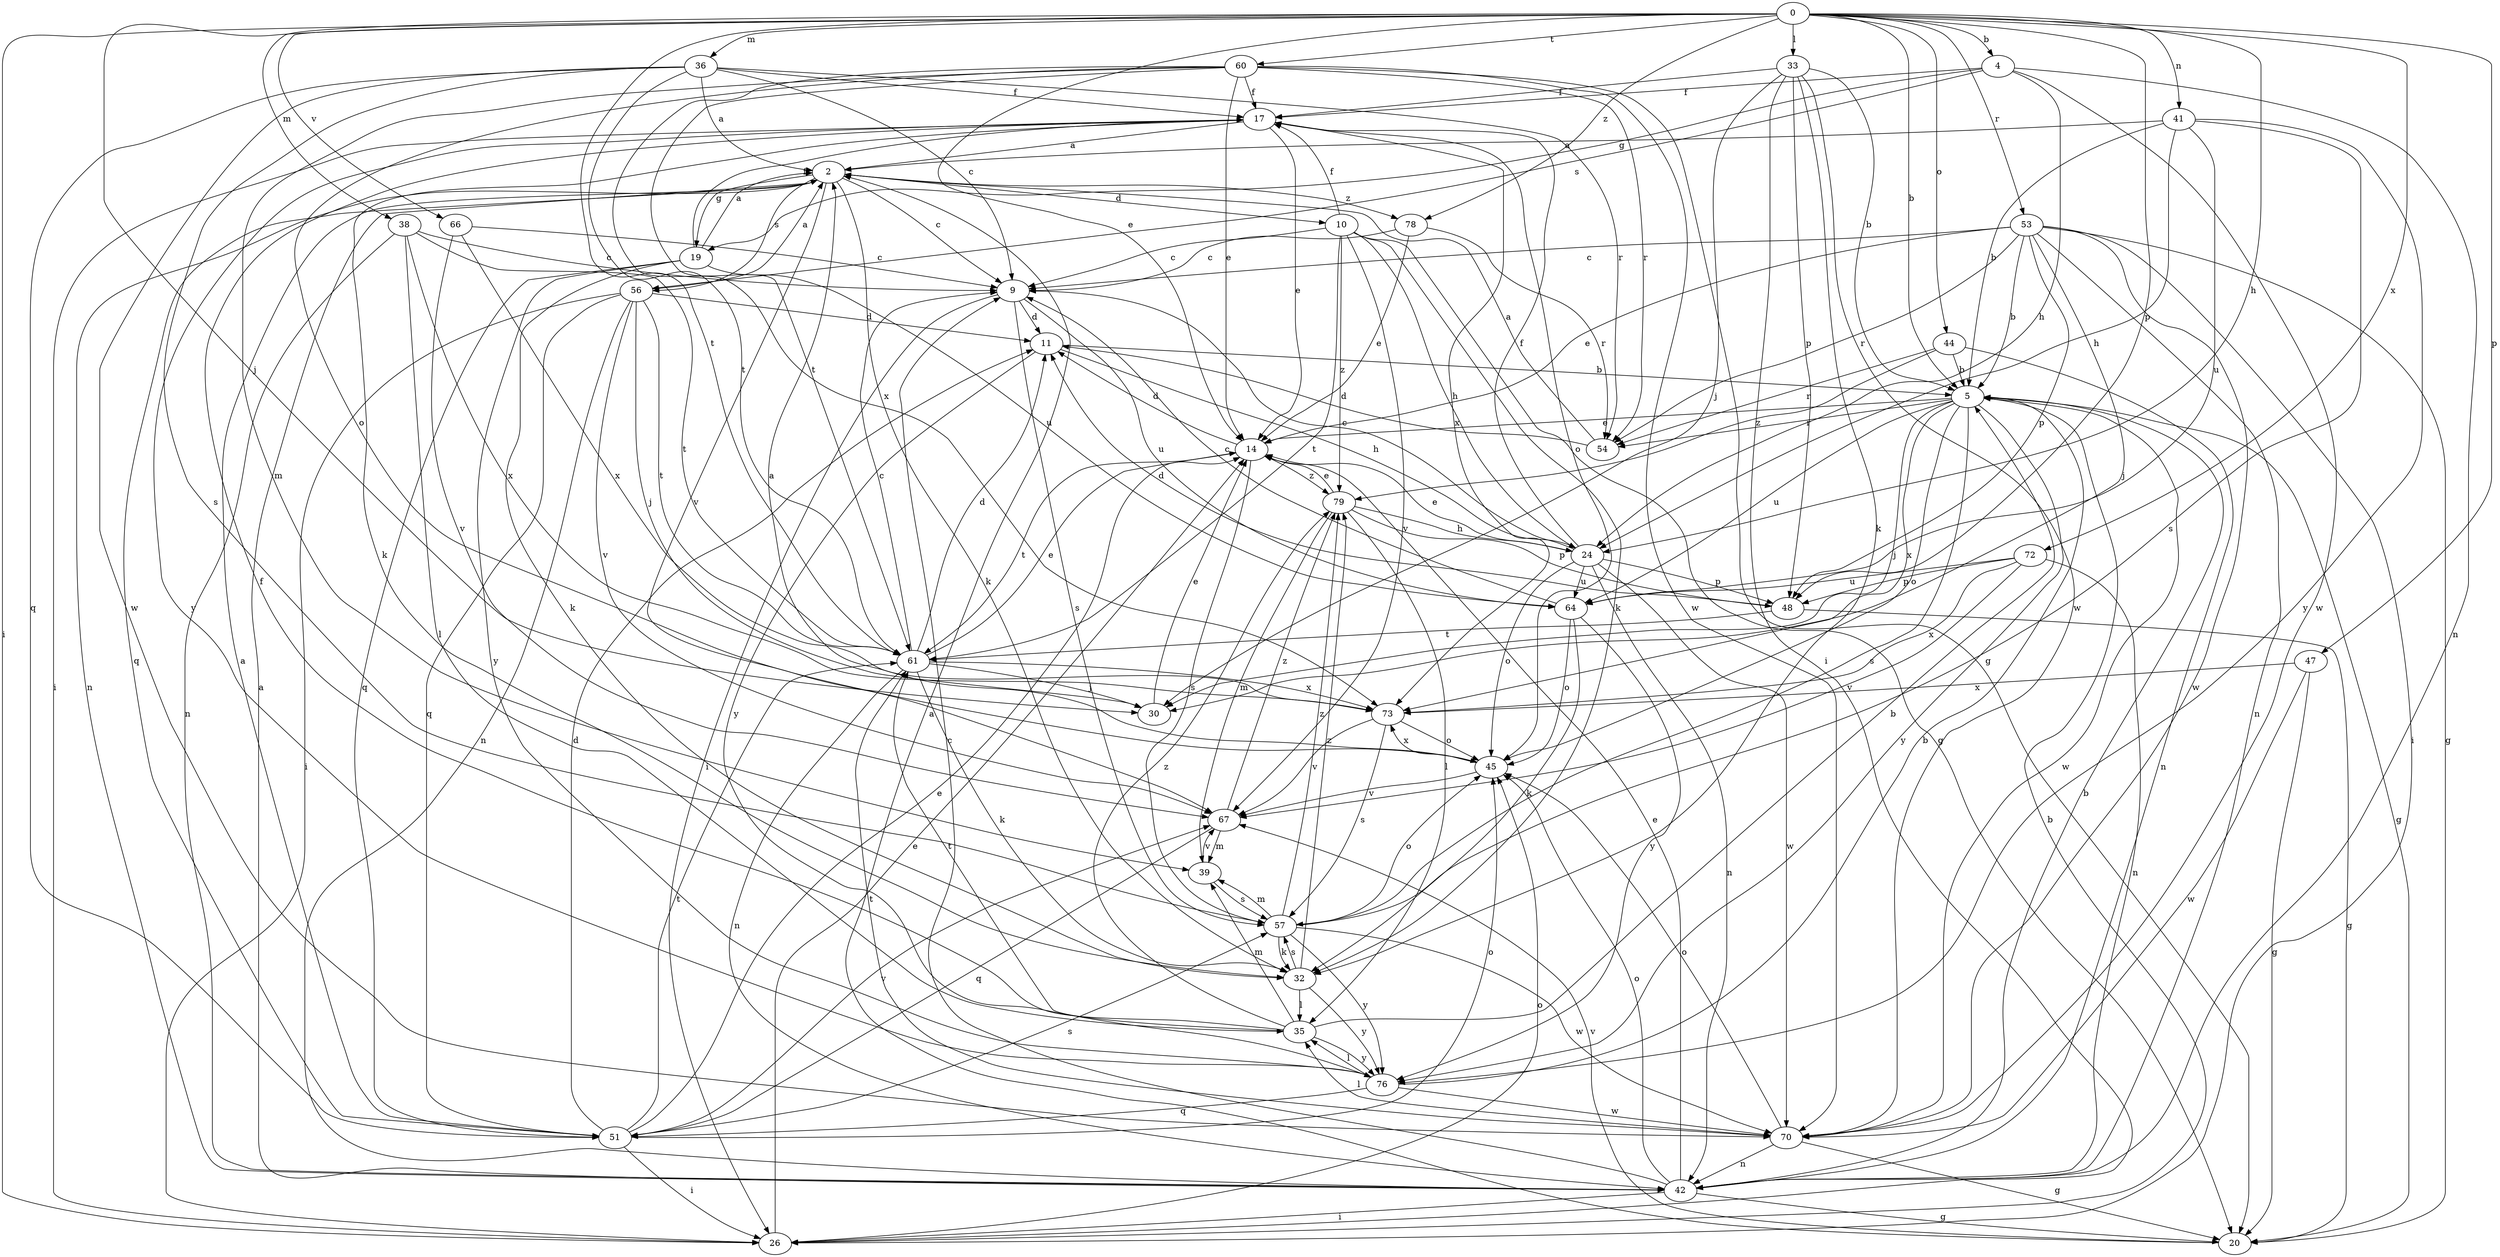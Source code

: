 strict digraph  {
0;
2;
4;
5;
9;
10;
11;
14;
17;
19;
20;
24;
26;
30;
32;
33;
35;
36;
38;
39;
41;
42;
44;
45;
47;
48;
51;
53;
54;
56;
57;
60;
61;
64;
66;
67;
70;
72;
73;
76;
78;
79;
0 -> 4  [label=b];
0 -> 5  [label=b];
0 -> 14  [label=e];
0 -> 24  [label=h];
0 -> 26  [label=i];
0 -> 30  [label=j];
0 -> 33  [label=l];
0 -> 36  [label=m];
0 -> 38  [label=m];
0 -> 41  [label=n];
0 -> 44  [label=o];
0 -> 47  [label=p];
0 -> 48  [label=p];
0 -> 53  [label=r];
0 -> 60  [label=t];
0 -> 61  [label=t];
0 -> 66  [label=v];
0 -> 72  [label=x];
0 -> 78  [label=z];
2 -> 9  [label=c];
2 -> 10  [label=d];
2 -> 19  [label=g];
2 -> 32  [label=k];
2 -> 42  [label=n];
2 -> 51  [label=q];
2 -> 56  [label=s];
2 -> 67  [label=v];
2 -> 78  [label=z];
4 -> 17  [label=f];
4 -> 19  [label=g];
4 -> 24  [label=h];
4 -> 42  [label=n];
4 -> 56  [label=s];
4 -> 70  [label=w];
5 -> 14  [label=e];
5 -> 20  [label=g];
5 -> 30  [label=j];
5 -> 45  [label=o];
5 -> 54  [label=r];
5 -> 57  [label=s];
5 -> 64  [label=u];
5 -> 70  [label=w];
5 -> 73  [label=x];
5 -> 76  [label=y];
9 -> 11  [label=d];
9 -> 26  [label=i];
9 -> 57  [label=s];
9 -> 64  [label=u];
10 -> 9  [label=c];
10 -> 17  [label=f];
10 -> 20  [label=g];
10 -> 24  [label=h];
10 -> 32  [label=k];
10 -> 61  [label=t];
10 -> 67  [label=v];
10 -> 79  [label=z];
11 -> 5  [label=b];
11 -> 24  [label=h];
11 -> 76  [label=y];
14 -> 11  [label=d];
14 -> 57  [label=s];
14 -> 61  [label=t];
14 -> 79  [label=z];
17 -> 2  [label=a];
17 -> 14  [label=e];
17 -> 26  [label=i];
17 -> 32  [label=k];
17 -> 45  [label=o];
17 -> 73  [label=x];
17 -> 76  [label=y];
19 -> 2  [label=a];
19 -> 17  [label=f];
19 -> 32  [label=k];
19 -> 51  [label=q];
19 -> 64  [label=u];
19 -> 76  [label=y];
20 -> 2  [label=a];
20 -> 67  [label=v];
24 -> 9  [label=c];
24 -> 14  [label=e];
24 -> 17  [label=f];
24 -> 42  [label=n];
24 -> 45  [label=o];
24 -> 48  [label=p];
24 -> 64  [label=u];
24 -> 70  [label=w];
26 -> 5  [label=b];
26 -> 14  [label=e];
26 -> 45  [label=o];
30 -> 14  [label=e];
32 -> 35  [label=l];
32 -> 57  [label=s];
32 -> 76  [label=y];
32 -> 79  [label=z];
33 -> 5  [label=b];
33 -> 17  [label=f];
33 -> 26  [label=i];
33 -> 30  [label=j];
33 -> 32  [label=k];
33 -> 48  [label=p];
33 -> 70  [label=w];
35 -> 5  [label=b];
35 -> 17  [label=f];
35 -> 39  [label=m];
35 -> 61  [label=t];
35 -> 76  [label=y];
35 -> 79  [label=z];
36 -> 2  [label=a];
36 -> 9  [label=c];
36 -> 17  [label=f];
36 -> 51  [label=q];
36 -> 54  [label=r];
36 -> 57  [label=s];
36 -> 61  [label=t];
36 -> 70  [label=w];
38 -> 9  [label=c];
38 -> 35  [label=l];
38 -> 42  [label=n];
38 -> 61  [label=t];
38 -> 73  [label=x];
39 -> 57  [label=s];
39 -> 67  [label=v];
41 -> 2  [label=a];
41 -> 5  [label=b];
41 -> 24  [label=h];
41 -> 57  [label=s];
41 -> 64  [label=u];
41 -> 76  [label=y];
42 -> 2  [label=a];
42 -> 5  [label=b];
42 -> 9  [label=c];
42 -> 14  [label=e];
42 -> 20  [label=g];
42 -> 26  [label=i];
42 -> 45  [label=o];
44 -> 5  [label=b];
44 -> 42  [label=n];
44 -> 54  [label=r];
44 -> 79  [label=z];
45 -> 2  [label=a];
45 -> 67  [label=v];
45 -> 73  [label=x];
47 -> 20  [label=g];
47 -> 70  [label=w];
47 -> 73  [label=x];
48 -> 11  [label=d];
48 -> 20  [label=g];
48 -> 61  [label=t];
51 -> 2  [label=a];
51 -> 11  [label=d];
51 -> 14  [label=e];
51 -> 26  [label=i];
51 -> 45  [label=o];
51 -> 57  [label=s];
51 -> 61  [label=t];
51 -> 67  [label=v];
53 -> 5  [label=b];
53 -> 9  [label=c];
53 -> 14  [label=e];
53 -> 20  [label=g];
53 -> 26  [label=i];
53 -> 30  [label=j];
53 -> 42  [label=n];
53 -> 48  [label=p];
53 -> 54  [label=r];
53 -> 70  [label=w];
54 -> 2  [label=a];
54 -> 11  [label=d];
56 -> 2  [label=a];
56 -> 11  [label=d];
56 -> 26  [label=i];
56 -> 30  [label=j];
56 -> 42  [label=n];
56 -> 51  [label=q];
56 -> 61  [label=t];
56 -> 67  [label=v];
57 -> 32  [label=k];
57 -> 39  [label=m];
57 -> 45  [label=o];
57 -> 70  [label=w];
57 -> 76  [label=y];
57 -> 79  [label=z];
60 -> 14  [label=e];
60 -> 17  [label=f];
60 -> 20  [label=g];
60 -> 39  [label=m];
60 -> 45  [label=o];
60 -> 54  [label=r];
60 -> 61  [label=t];
60 -> 70  [label=w];
60 -> 73  [label=x];
61 -> 9  [label=c];
61 -> 11  [label=d];
61 -> 14  [label=e];
61 -> 30  [label=j];
61 -> 32  [label=k];
61 -> 42  [label=n];
61 -> 73  [label=x];
64 -> 9  [label=c];
64 -> 32  [label=k];
64 -> 45  [label=o];
64 -> 76  [label=y];
66 -> 9  [label=c];
66 -> 67  [label=v];
66 -> 73  [label=x];
67 -> 39  [label=m];
67 -> 51  [label=q];
67 -> 79  [label=z];
70 -> 20  [label=g];
70 -> 35  [label=l];
70 -> 42  [label=n];
70 -> 45  [label=o];
70 -> 61  [label=t];
72 -> 42  [label=n];
72 -> 48  [label=p];
72 -> 64  [label=u];
72 -> 67  [label=v];
72 -> 73  [label=x];
73 -> 45  [label=o];
73 -> 57  [label=s];
73 -> 67  [label=v];
76 -> 5  [label=b];
76 -> 35  [label=l];
76 -> 51  [label=q];
76 -> 70  [label=w];
78 -> 9  [label=c];
78 -> 14  [label=e];
78 -> 54  [label=r];
79 -> 14  [label=e];
79 -> 24  [label=h];
79 -> 35  [label=l];
79 -> 39  [label=m];
79 -> 48  [label=p];
}

